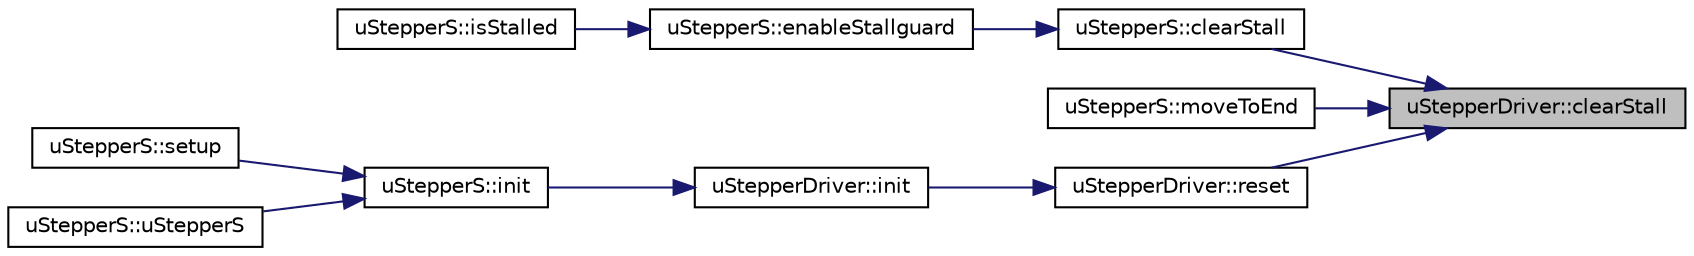 digraph "uStepperDriver::clearStall"
{
 // LATEX_PDF_SIZE
  edge [fontname="Helvetica",fontsize="10",labelfontname="Helvetica",labelfontsize="10"];
  node [fontname="Helvetica",fontsize="10",shape=record];
  rankdir="RL";
  Node1 [label="uStepperDriver::clearStall",height=0.2,width=0.4,color="black", fillcolor="grey75", style="filled", fontcolor="black",tooltip=" "];
  Node1 -> Node2 [dir="back",color="midnightblue",fontsize="10",style="solid",fontname="Helvetica"];
  Node2 [label="uStepperS::clearStall",height=0.2,width=0.4,color="black", fillcolor="white", style="filled",URL="$classuStepperS.html#ab542d2f2219e517df9c05ba271da6272",tooltip="Clear the stallguard, reenabling the motor to return to its previous operation."];
  Node2 -> Node3 [dir="back",color="midnightblue",fontsize="10",style="solid",fontname="Helvetica"];
  Node3 [label="uStepperS::enableStallguard",height=0.2,width=0.4,color="black", fillcolor="white", style="filled",URL="$classuStepperS.html#a8dbe051a358d1754f579476e00cb9985",tooltip="Enable TMC5130 StallGuard."];
  Node3 -> Node4 [dir="back",color="midnightblue",fontsize="10",style="solid",fontname="Helvetica"];
  Node4 [label="uStepperS::isStalled",height=0.2,width=0.4,color="black", fillcolor="white", style="filled",URL="$classuStepperS.html#a9d494350df8d401b1bfcd82eca5481a5",tooltip="This method returns a bool variable indicating wether the motor is stalled or not...."];
  Node1 -> Node5 [dir="back",color="midnightblue",fontsize="10",style="solid",fontname="Helvetica"];
  Node5 [label="uStepperS::moveToEnd",height=0.2,width=0.4,color="black", fillcolor="white", style="filled",URL="$classuStepperS.html#a197ed9163e649bf5119d6c5670cd6aa4",tooltip="Moves the motor to its physical limit, without limit switch."];
  Node1 -> Node6 [dir="back",color="midnightblue",fontsize="10",style="solid",fontname="Helvetica"];
  Node6 [label="uStepperDriver::reset",height=0.2,width=0.4,color="black", fillcolor="white", style="filled",URL="$classuStepperDriver.html#a8e9e3be0a375489cb1b560b8b37486b7",tooltip=" "];
  Node6 -> Node7 [dir="back",color="midnightblue",fontsize="10",style="solid",fontname="Helvetica"];
  Node7 [label="uStepperDriver::init",height=0.2,width=0.4,color="black", fillcolor="white", style="filled",URL="$classuStepperDriver.html#aa0377f43140c529c559e8ec0868cb715",tooltip="Initiation of the motor driver."];
  Node7 -> Node8 [dir="back",color="midnightblue",fontsize="10",style="solid",fontname="Helvetica"];
  Node8 [label="uStepperS::init",height=0.2,width=0.4,color="black", fillcolor="white", style="filled",URL="$classuStepperS.html#ab8a5c0b35bda13aae2a9faa56eb4bd5d",tooltip="Internal function to prepare the uStepperS in the constructor."];
  Node8 -> Node9 [dir="back",color="midnightblue",fontsize="10",style="solid",fontname="Helvetica"];
  Node9 [label="uStepperS::setup",height=0.2,width=0.4,color="black", fillcolor="white", style="filled",URL="$classuStepperS.html#a16c8cc814f8fea692a8f8cad918f9861",tooltip="Initializes the different parts of the uStepper S object."];
  Node8 -> Node10 [dir="back",color="midnightblue",fontsize="10",style="solid",fontname="Helvetica"];
  Node10 [label="uStepperS::uStepperS",height=0.2,width=0.4,color="black", fillcolor="white", style="filled",URL="$classuStepperS.html#aea43098c9be52ac35427452aad4c6c42",tooltip="Constructor of uStepper class."];
}
